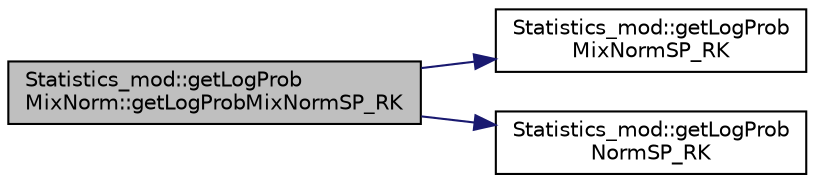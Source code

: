 digraph "Statistics_mod::getLogProbMixNorm::getLogProbMixNormSP_RK"
{
 // LATEX_PDF_SIZE
  edge [fontname="Helvetica",fontsize="10",labelfontname="Helvetica",labelfontsize="10"];
  node [fontname="Helvetica",fontsize="10",shape=record];
  rankdir="LR";
  Node1 [label="Statistics_mod::getLogProb\lMixNorm::getLogProbMixNormSP_RK",height=0.2,width=0.4,color="black", fillcolor="grey75", style="filled", fontcolor="black",tooltip=" "];
  Node1 -> Node2 [color="midnightblue",fontsize="10",style="solid",fontname="Helvetica"];
  Node2 [label="Statistics_mod::getLogProb\lMixNormSP_RK",height=0.2,width=0.4,color="black", fillcolor="white", style="filled",URL="$namespaceStatistics__mod.html#a6a5266652ede43f69c49ce477ea7fda8",tooltip=" "];
  Node1 -> Node3 [color="midnightblue",fontsize="10",style="solid",fontname="Helvetica"];
  Node3 [label="Statistics_mod::getLogProb\lNormSP_RK",height=0.2,width=0.4,color="black", fillcolor="white", style="filled",URL="$namespaceStatistics__mod.html#afc5e8b13234dcbf07f8f8f3739645633",tooltip=" "];
}
